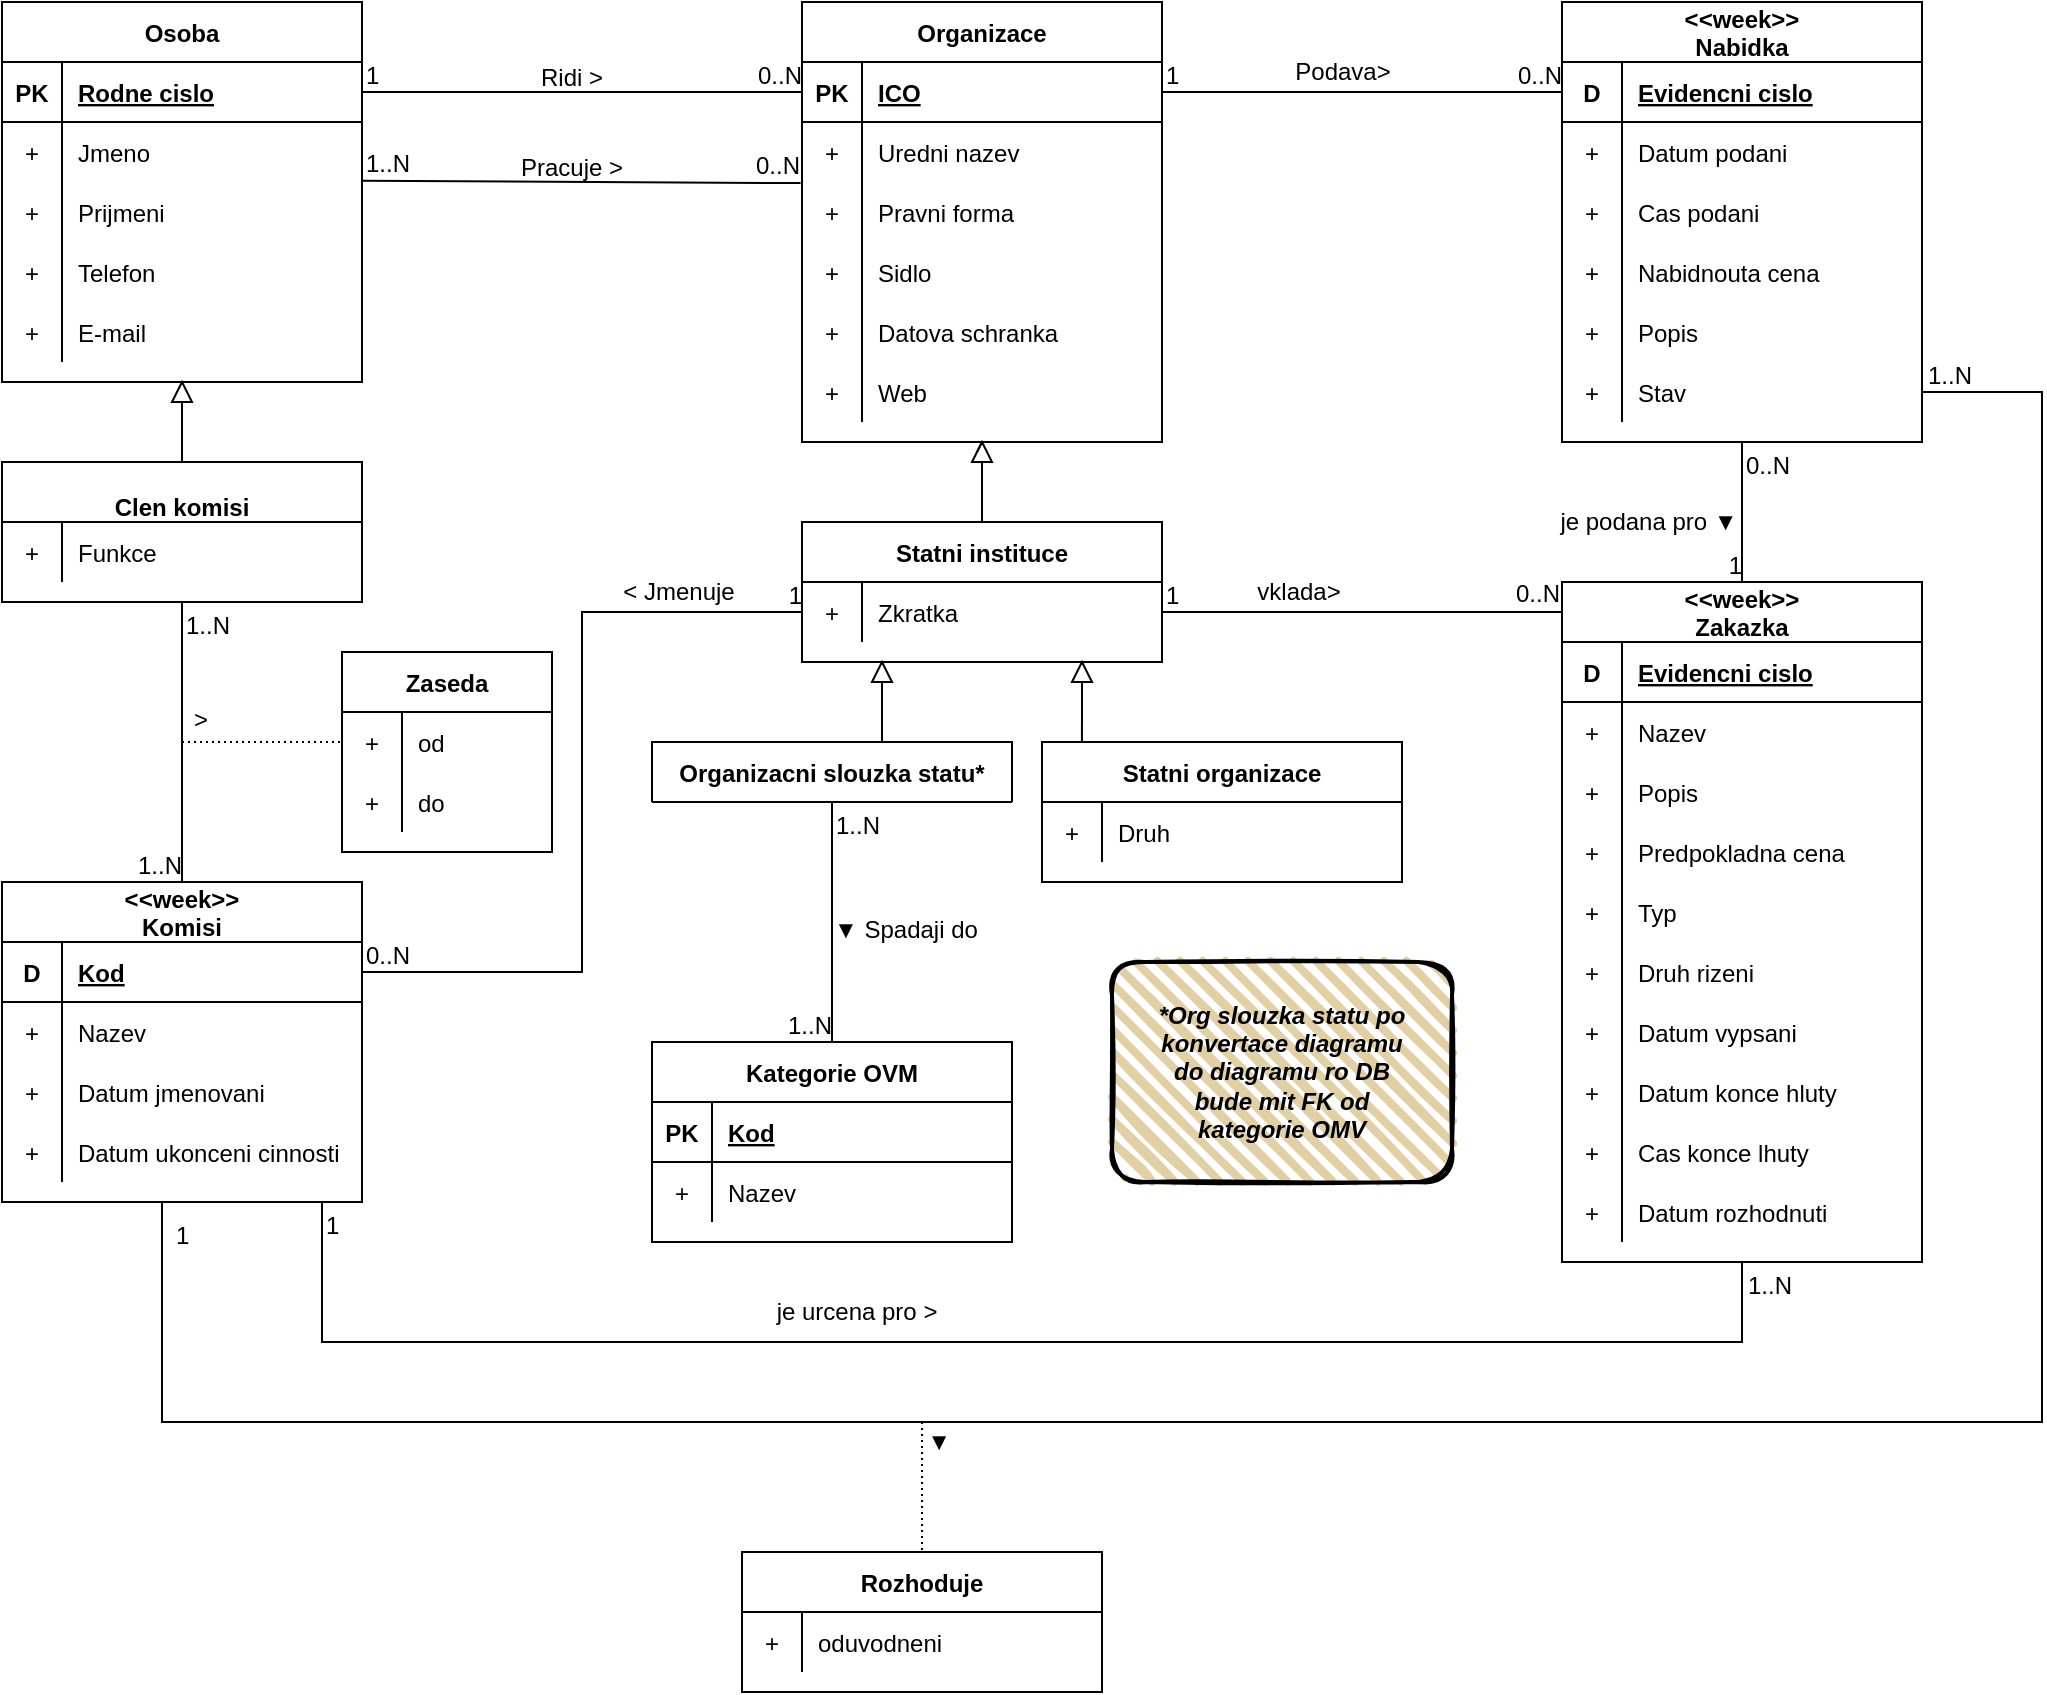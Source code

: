 <mxfile version="20.5.1" type="github">
  <diagram id="R2lEEEUBdFMjLlhIrx00" name="Page-1">
    <mxGraphModel dx="2213" dy="808" grid="1" gridSize="5" guides="1" tooltips="1" connect="1" arrows="1" fold="1" page="1" pageScale="1" pageWidth="850" pageHeight="1100" math="0" shadow="0" extFonts="Permanent Marker^https://fonts.googleapis.com/css?family=Permanent+Marker">
      <root>
        <mxCell id="0" />
        <mxCell id="1" parent="0" />
        <mxCell id="SdNBDiDPCRayU0WkWFOt-101" value="Osoba" style="shape=table;startSize=30;container=1;collapsible=1;childLayout=tableLayout;fixedRows=1;rowLines=0;fontStyle=1;align=center;resizeLast=1;" parent="1" vertex="1">
          <mxGeometry x="-785" y="55" width="180" height="190" as="geometry">
            <mxRectangle x="-840" y="10" width="75" height="30" as="alternateBounds" />
          </mxGeometry>
        </mxCell>
        <mxCell id="SdNBDiDPCRayU0WkWFOt-102" value="" style="shape=tableRow;horizontal=0;startSize=0;swimlaneHead=0;swimlaneBody=0;fillColor=none;collapsible=0;dropTarget=0;points=[[0,0.5],[1,0.5]];portConstraint=eastwest;top=0;left=0;right=0;bottom=1;" parent="SdNBDiDPCRayU0WkWFOt-101" vertex="1">
          <mxGeometry y="30" width="180" height="30" as="geometry" />
        </mxCell>
        <mxCell id="SdNBDiDPCRayU0WkWFOt-103" value="PK" style="shape=partialRectangle;connectable=0;fillColor=none;top=0;left=0;bottom=0;right=0;fontStyle=1;overflow=hidden;" parent="SdNBDiDPCRayU0WkWFOt-102" vertex="1">
          <mxGeometry width="30" height="30" as="geometry">
            <mxRectangle width="30" height="30" as="alternateBounds" />
          </mxGeometry>
        </mxCell>
        <mxCell id="SdNBDiDPCRayU0WkWFOt-104" value="Rodne cislo" style="shape=partialRectangle;connectable=0;fillColor=none;top=0;left=0;bottom=0;right=0;align=left;spacingLeft=6;fontStyle=5;overflow=hidden;" parent="SdNBDiDPCRayU0WkWFOt-102" vertex="1">
          <mxGeometry x="30" width="150" height="30" as="geometry">
            <mxRectangle width="150" height="30" as="alternateBounds" />
          </mxGeometry>
        </mxCell>
        <mxCell id="SdNBDiDPCRayU0WkWFOt-105" value="" style="shape=tableRow;horizontal=0;startSize=0;swimlaneHead=0;swimlaneBody=0;fillColor=none;collapsible=0;dropTarget=0;points=[[0,0.5],[1,0.5]];portConstraint=eastwest;top=0;left=0;right=0;bottom=0;" parent="SdNBDiDPCRayU0WkWFOt-101" vertex="1">
          <mxGeometry y="60" width="180" height="30" as="geometry" />
        </mxCell>
        <mxCell id="SdNBDiDPCRayU0WkWFOt-106" value="+" style="shape=partialRectangle;connectable=0;fillColor=none;top=0;left=0;bottom=0;right=0;editable=1;overflow=hidden;" parent="SdNBDiDPCRayU0WkWFOt-105" vertex="1">
          <mxGeometry width="30" height="30" as="geometry">
            <mxRectangle width="30" height="30" as="alternateBounds" />
          </mxGeometry>
        </mxCell>
        <mxCell id="SdNBDiDPCRayU0WkWFOt-107" value="Jmeno" style="shape=partialRectangle;connectable=0;fillColor=none;top=0;left=0;bottom=0;right=0;align=left;spacingLeft=6;overflow=hidden;" parent="SdNBDiDPCRayU0WkWFOt-105" vertex="1">
          <mxGeometry x="30" width="150" height="30" as="geometry">
            <mxRectangle width="150" height="30" as="alternateBounds" />
          </mxGeometry>
        </mxCell>
        <mxCell id="SdNBDiDPCRayU0WkWFOt-108" value="" style="shape=tableRow;horizontal=0;startSize=0;swimlaneHead=0;swimlaneBody=0;fillColor=none;collapsible=0;dropTarget=0;points=[[0,0.5],[1,0.5]];portConstraint=eastwest;top=0;left=0;right=0;bottom=0;" parent="SdNBDiDPCRayU0WkWFOt-101" vertex="1">
          <mxGeometry y="90" width="180" height="30" as="geometry" />
        </mxCell>
        <mxCell id="SdNBDiDPCRayU0WkWFOt-109" value="+" style="shape=partialRectangle;connectable=0;fillColor=none;top=0;left=0;bottom=0;right=0;editable=1;overflow=hidden;" parent="SdNBDiDPCRayU0WkWFOt-108" vertex="1">
          <mxGeometry width="30" height="30" as="geometry">
            <mxRectangle width="30" height="30" as="alternateBounds" />
          </mxGeometry>
        </mxCell>
        <mxCell id="SdNBDiDPCRayU0WkWFOt-110" value="Prijmeni" style="shape=partialRectangle;connectable=0;fillColor=none;top=0;left=0;bottom=0;right=0;align=left;spacingLeft=6;overflow=hidden;" parent="SdNBDiDPCRayU0WkWFOt-108" vertex="1">
          <mxGeometry x="30" width="150" height="30" as="geometry">
            <mxRectangle width="150" height="30" as="alternateBounds" />
          </mxGeometry>
        </mxCell>
        <mxCell id="SdNBDiDPCRayU0WkWFOt-111" value="" style="shape=tableRow;horizontal=0;startSize=0;swimlaneHead=0;swimlaneBody=0;fillColor=none;collapsible=0;dropTarget=0;points=[[0,0.5],[1,0.5]];portConstraint=eastwest;top=0;left=0;right=0;bottom=0;" parent="SdNBDiDPCRayU0WkWFOt-101" vertex="1">
          <mxGeometry y="120" width="180" height="30" as="geometry" />
        </mxCell>
        <mxCell id="SdNBDiDPCRayU0WkWFOt-112" value="+" style="shape=partialRectangle;connectable=0;fillColor=none;top=0;left=0;bottom=0;right=0;editable=1;overflow=hidden;" parent="SdNBDiDPCRayU0WkWFOt-111" vertex="1">
          <mxGeometry width="30" height="30" as="geometry">
            <mxRectangle width="30" height="30" as="alternateBounds" />
          </mxGeometry>
        </mxCell>
        <mxCell id="SdNBDiDPCRayU0WkWFOt-113" value="Telefon" style="shape=partialRectangle;connectable=0;fillColor=none;top=0;left=0;bottom=0;right=0;align=left;spacingLeft=6;overflow=hidden;" parent="SdNBDiDPCRayU0WkWFOt-111" vertex="1">
          <mxGeometry x="30" width="150" height="30" as="geometry">
            <mxRectangle width="150" height="30" as="alternateBounds" />
          </mxGeometry>
        </mxCell>
        <mxCell id="SdNBDiDPCRayU0WkWFOt-114" style="shape=tableRow;horizontal=0;startSize=0;swimlaneHead=0;swimlaneBody=0;fillColor=none;collapsible=0;dropTarget=0;points=[[0,0.5],[1,0.5]];portConstraint=eastwest;top=0;left=0;right=0;bottom=0;" parent="SdNBDiDPCRayU0WkWFOt-101" vertex="1">
          <mxGeometry y="150" width="180" height="30" as="geometry" />
        </mxCell>
        <mxCell id="SdNBDiDPCRayU0WkWFOt-115" value="+" style="shape=partialRectangle;connectable=0;fillColor=none;top=0;left=0;bottom=0;right=0;editable=1;overflow=hidden;" parent="SdNBDiDPCRayU0WkWFOt-114" vertex="1">
          <mxGeometry width="30" height="30" as="geometry">
            <mxRectangle width="30" height="30" as="alternateBounds" />
          </mxGeometry>
        </mxCell>
        <mxCell id="SdNBDiDPCRayU0WkWFOt-116" value="E-mail" style="shape=partialRectangle;connectable=0;fillColor=none;top=0;left=0;bottom=0;right=0;align=left;spacingLeft=6;overflow=hidden;" parent="SdNBDiDPCRayU0WkWFOt-114" vertex="1">
          <mxGeometry x="30" width="150" height="30" as="geometry">
            <mxRectangle width="150" height="30" as="alternateBounds" />
          </mxGeometry>
        </mxCell>
        <mxCell id="SdNBDiDPCRayU0WkWFOt-117" value="Organizace" style="shape=table;startSize=30;container=1;collapsible=1;childLayout=tableLayout;fixedRows=1;rowLines=0;fontStyle=1;align=center;resizeLast=1;" parent="1" vertex="1">
          <mxGeometry x="-385" y="55" width="180" height="220" as="geometry" />
        </mxCell>
        <mxCell id="SdNBDiDPCRayU0WkWFOt-118" value="" style="shape=tableRow;horizontal=0;startSize=0;swimlaneHead=0;swimlaneBody=0;fillColor=none;collapsible=0;dropTarget=0;points=[[0,0.5],[1,0.5]];portConstraint=eastwest;top=0;left=0;right=0;bottom=1;" parent="SdNBDiDPCRayU0WkWFOt-117" vertex="1">
          <mxGeometry y="30" width="180" height="30" as="geometry" />
        </mxCell>
        <mxCell id="SdNBDiDPCRayU0WkWFOt-119" value="PK" style="shape=partialRectangle;connectable=0;fillColor=none;top=0;left=0;bottom=0;right=0;fontStyle=1;overflow=hidden;" parent="SdNBDiDPCRayU0WkWFOt-118" vertex="1">
          <mxGeometry width="30" height="30" as="geometry">
            <mxRectangle width="30" height="30" as="alternateBounds" />
          </mxGeometry>
        </mxCell>
        <mxCell id="SdNBDiDPCRayU0WkWFOt-120" value="ICO" style="shape=partialRectangle;connectable=0;fillColor=none;top=0;left=0;bottom=0;right=0;align=left;spacingLeft=6;fontStyle=5;overflow=hidden;" parent="SdNBDiDPCRayU0WkWFOt-118" vertex="1">
          <mxGeometry x="30" width="150" height="30" as="geometry">
            <mxRectangle width="150" height="30" as="alternateBounds" />
          </mxGeometry>
        </mxCell>
        <mxCell id="SdNBDiDPCRayU0WkWFOt-121" value="" style="shape=tableRow;horizontal=0;startSize=0;swimlaneHead=0;swimlaneBody=0;fillColor=none;collapsible=0;dropTarget=0;points=[[0,0.5],[1,0.5]];portConstraint=eastwest;top=0;left=0;right=0;bottom=0;" parent="SdNBDiDPCRayU0WkWFOt-117" vertex="1">
          <mxGeometry y="60" width="180" height="30" as="geometry" />
        </mxCell>
        <mxCell id="SdNBDiDPCRayU0WkWFOt-122" value="+" style="shape=partialRectangle;connectable=0;fillColor=none;top=0;left=0;bottom=0;right=0;editable=1;overflow=hidden;" parent="SdNBDiDPCRayU0WkWFOt-121" vertex="1">
          <mxGeometry width="30" height="30" as="geometry">
            <mxRectangle width="30" height="30" as="alternateBounds" />
          </mxGeometry>
        </mxCell>
        <mxCell id="SdNBDiDPCRayU0WkWFOt-123" value="Uredni nazev" style="shape=partialRectangle;connectable=0;fillColor=none;top=0;left=0;bottom=0;right=0;align=left;spacingLeft=6;overflow=hidden;" parent="SdNBDiDPCRayU0WkWFOt-121" vertex="1">
          <mxGeometry x="30" width="150" height="30" as="geometry">
            <mxRectangle width="150" height="30" as="alternateBounds" />
          </mxGeometry>
        </mxCell>
        <mxCell id="SdNBDiDPCRayU0WkWFOt-124" value="" style="shape=tableRow;horizontal=0;startSize=0;swimlaneHead=0;swimlaneBody=0;fillColor=none;collapsible=0;dropTarget=0;points=[[0,0.5],[1,0.5]];portConstraint=eastwest;top=0;left=0;right=0;bottom=0;" parent="SdNBDiDPCRayU0WkWFOt-117" vertex="1">
          <mxGeometry y="90" width="180" height="30" as="geometry" />
        </mxCell>
        <mxCell id="SdNBDiDPCRayU0WkWFOt-125" value="+" style="shape=partialRectangle;connectable=0;fillColor=none;top=0;left=0;bottom=0;right=0;editable=1;overflow=hidden;" parent="SdNBDiDPCRayU0WkWFOt-124" vertex="1">
          <mxGeometry width="30" height="30" as="geometry">
            <mxRectangle width="30" height="30" as="alternateBounds" />
          </mxGeometry>
        </mxCell>
        <mxCell id="SdNBDiDPCRayU0WkWFOt-126" value="Pravni forma" style="shape=partialRectangle;connectable=0;fillColor=none;top=0;left=0;bottom=0;right=0;align=left;spacingLeft=6;overflow=hidden;" parent="SdNBDiDPCRayU0WkWFOt-124" vertex="1">
          <mxGeometry x="30" width="150" height="30" as="geometry">
            <mxRectangle width="150" height="30" as="alternateBounds" />
          </mxGeometry>
        </mxCell>
        <mxCell id="SdNBDiDPCRayU0WkWFOt-127" value="" style="shape=tableRow;horizontal=0;startSize=0;swimlaneHead=0;swimlaneBody=0;fillColor=none;collapsible=0;dropTarget=0;points=[[0,0.5],[1,0.5]];portConstraint=eastwest;top=0;left=0;right=0;bottom=0;" parent="SdNBDiDPCRayU0WkWFOt-117" vertex="1">
          <mxGeometry y="120" width="180" height="30" as="geometry" />
        </mxCell>
        <mxCell id="SdNBDiDPCRayU0WkWFOt-128" value="+" style="shape=partialRectangle;connectable=0;fillColor=none;top=0;left=0;bottom=0;right=0;editable=1;overflow=hidden;" parent="SdNBDiDPCRayU0WkWFOt-127" vertex="1">
          <mxGeometry width="30" height="30" as="geometry">
            <mxRectangle width="30" height="30" as="alternateBounds" />
          </mxGeometry>
        </mxCell>
        <mxCell id="SdNBDiDPCRayU0WkWFOt-129" value="Sidlo" style="shape=partialRectangle;connectable=0;fillColor=none;top=0;left=0;bottom=0;right=0;align=left;spacingLeft=6;overflow=hidden;" parent="SdNBDiDPCRayU0WkWFOt-127" vertex="1">
          <mxGeometry x="30" width="150" height="30" as="geometry">
            <mxRectangle width="150" height="30" as="alternateBounds" />
          </mxGeometry>
        </mxCell>
        <mxCell id="SdNBDiDPCRayU0WkWFOt-130" style="shape=tableRow;horizontal=0;startSize=0;swimlaneHead=0;swimlaneBody=0;fillColor=none;collapsible=0;dropTarget=0;points=[[0,0.5],[1,0.5]];portConstraint=eastwest;top=0;left=0;right=0;bottom=0;" parent="SdNBDiDPCRayU0WkWFOt-117" vertex="1">
          <mxGeometry y="150" width="180" height="30" as="geometry" />
        </mxCell>
        <mxCell id="SdNBDiDPCRayU0WkWFOt-131" value="+" style="shape=partialRectangle;connectable=0;fillColor=none;top=0;left=0;bottom=0;right=0;editable=1;overflow=hidden;" parent="SdNBDiDPCRayU0WkWFOt-130" vertex="1">
          <mxGeometry width="30" height="30" as="geometry">
            <mxRectangle width="30" height="30" as="alternateBounds" />
          </mxGeometry>
        </mxCell>
        <mxCell id="SdNBDiDPCRayU0WkWFOt-132" value="Datova schranka" style="shape=partialRectangle;connectable=0;fillColor=none;top=0;left=0;bottom=0;right=0;align=left;spacingLeft=6;overflow=hidden;" parent="SdNBDiDPCRayU0WkWFOt-130" vertex="1">
          <mxGeometry x="30" width="150" height="30" as="geometry">
            <mxRectangle width="150" height="30" as="alternateBounds" />
          </mxGeometry>
        </mxCell>
        <mxCell id="SdNBDiDPCRayU0WkWFOt-133" style="shape=tableRow;horizontal=0;startSize=0;swimlaneHead=0;swimlaneBody=0;fillColor=none;collapsible=0;dropTarget=0;points=[[0,0.5],[1,0.5]];portConstraint=eastwest;top=0;left=0;right=0;bottom=0;" parent="SdNBDiDPCRayU0WkWFOt-117" vertex="1">
          <mxGeometry y="180" width="180" height="30" as="geometry" />
        </mxCell>
        <mxCell id="SdNBDiDPCRayU0WkWFOt-134" value="+" style="shape=partialRectangle;connectable=0;fillColor=none;top=0;left=0;bottom=0;right=0;editable=1;overflow=hidden;" parent="SdNBDiDPCRayU0WkWFOt-133" vertex="1">
          <mxGeometry width="30" height="30" as="geometry">
            <mxRectangle width="30" height="30" as="alternateBounds" />
          </mxGeometry>
        </mxCell>
        <mxCell id="SdNBDiDPCRayU0WkWFOt-135" value="Web" style="shape=partialRectangle;connectable=0;fillColor=none;top=0;left=0;bottom=0;right=0;align=left;spacingLeft=6;overflow=hidden;" parent="SdNBDiDPCRayU0WkWFOt-133" vertex="1">
          <mxGeometry x="30" width="150" height="30" as="geometry">
            <mxRectangle width="150" height="30" as="alternateBounds" />
          </mxGeometry>
        </mxCell>
        <mxCell id="SdNBDiDPCRayU0WkWFOt-180" value="&lt;&lt;week&gt;&gt;&#xa;Komisi" style="shape=table;startSize=30;container=1;collapsible=1;childLayout=tableLayout;fixedRows=1;rowLines=0;fontStyle=1;align=center;resizeLast=1;" parent="1" vertex="1">
          <mxGeometry x="-785" y="495" width="180" height="160" as="geometry" />
        </mxCell>
        <mxCell id="SdNBDiDPCRayU0WkWFOt-181" value="" style="shape=tableRow;horizontal=0;startSize=0;swimlaneHead=0;swimlaneBody=0;fillColor=none;collapsible=0;dropTarget=0;points=[[0,0.5],[1,0.5]];portConstraint=eastwest;top=0;left=0;right=0;bottom=1;" parent="SdNBDiDPCRayU0WkWFOt-180" vertex="1">
          <mxGeometry y="30" width="180" height="30" as="geometry" />
        </mxCell>
        <mxCell id="SdNBDiDPCRayU0WkWFOt-182" value="D" style="shape=partialRectangle;connectable=0;fillColor=none;top=0;left=0;bottom=0;right=0;fontStyle=1;overflow=hidden;" parent="SdNBDiDPCRayU0WkWFOt-181" vertex="1">
          <mxGeometry width="30" height="30" as="geometry">
            <mxRectangle width="30" height="30" as="alternateBounds" />
          </mxGeometry>
        </mxCell>
        <mxCell id="SdNBDiDPCRayU0WkWFOt-183" value="Kod" style="shape=partialRectangle;connectable=0;fillColor=none;top=0;left=0;bottom=0;right=0;align=left;spacingLeft=6;fontStyle=5;overflow=hidden;" parent="SdNBDiDPCRayU0WkWFOt-181" vertex="1">
          <mxGeometry x="30" width="150" height="30" as="geometry">
            <mxRectangle width="150" height="30" as="alternateBounds" />
          </mxGeometry>
        </mxCell>
        <mxCell id="SdNBDiDPCRayU0WkWFOt-184" value="" style="shape=tableRow;horizontal=0;startSize=0;swimlaneHead=0;swimlaneBody=0;fillColor=none;collapsible=0;dropTarget=0;points=[[0,0.5],[1,0.5]];portConstraint=eastwest;top=0;left=0;right=0;bottom=0;" parent="SdNBDiDPCRayU0WkWFOt-180" vertex="1">
          <mxGeometry y="60" width="180" height="30" as="geometry" />
        </mxCell>
        <mxCell id="SdNBDiDPCRayU0WkWFOt-185" value="+" style="shape=partialRectangle;connectable=0;fillColor=none;top=0;left=0;bottom=0;right=0;editable=1;overflow=hidden;" parent="SdNBDiDPCRayU0WkWFOt-184" vertex="1">
          <mxGeometry width="30" height="30" as="geometry">
            <mxRectangle width="30" height="30" as="alternateBounds" />
          </mxGeometry>
        </mxCell>
        <mxCell id="SdNBDiDPCRayU0WkWFOt-186" value="Nazev" style="shape=partialRectangle;connectable=0;fillColor=none;top=0;left=0;bottom=0;right=0;align=left;spacingLeft=6;overflow=hidden;" parent="SdNBDiDPCRayU0WkWFOt-184" vertex="1">
          <mxGeometry x="30" width="150" height="30" as="geometry">
            <mxRectangle width="150" height="30" as="alternateBounds" />
          </mxGeometry>
        </mxCell>
        <mxCell id="SdNBDiDPCRayU0WkWFOt-187" value="" style="shape=tableRow;horizontal=0;startSize=0;swimlaneHead=0;swimlaneBody=0;fillColor=none;collapsible=0;dropTarget=0;points=[[0,0.5],[1,0.5]];portConstraint=eastwest;top=0;left=0;right=0;bottom=0;" parent="SdNBDiDPCRayU0WkWFOt-180" vertex="1">
          <mxGeometry y="90" width="180" height="30" as="geometry" />
        </mxCell>
        <mxCell id="SdNBDiDPCRayU0WkWFOt-188" value="+" style="shape=partialRectangle;connectable=0;fillColor=none;top=0;left=0;bottom=0;right=0;editable=1;overflow=hidden;" parent="SdNBDiDPCRayU0WkWFOt-187" vertex="1">
          <mxGeometry width="30" height="30" as="geometry">
            <mxRectangle width="30" height="30" as="alternateBounds" />
          </mxGeometry>
        </mxCell>
        <mxCell id="SdNBDiDPCRayU0WkWFOt-189" value="Datum jmenovani" style="shape=partialRectangle;connectable=0;fillColor=none;top=0;left=0;bottom=0;right=0;align=left;spacingLeft=6;overflow=hidden;" parent="SdNBDiDPCRayU0WkWFOt-187" vertex="1">
          <mxGeometry x="30" width="150" height="30" as="geometry">
            <mxRectangle width="150" height="30" as="alternateBounds" />
          </mxGeometry>
        </mxCell>
        <mxCell id="SdNBDiDPCRayU0WkWFOt-190" value="" style="shape=tableRow;horizontal=0;startSize=0;swimlaneHead=0;swimlaneBody=0;fillColor=none;collapsible=0;dropTarget=0;points=[[0,0.5],[1,0.5]];portConstraint=eastwest;top=0;left=0;right=0;bottom=0;" parent="SdNBDiDPCRayU0WkWFOt-180" vertex="1">
          <mxGeometry y="120" width="180" height="30" as="geometry" />
        </mxCell>
        <mxCell id="SdNBDiDPCRayU0WkWFOt-191" value="+" style="shape=partialRectangle;connectable=0;fillColor=none;top=0;left=0;bottom=0;right=0;editable=1;overflow=hidden;" parent="SdNBDiDPCRayU0WkWFOt-190" vertex="1">
          <mxGeometry width="30" height="30" as="geometry">
            <mxRectangle width="30" height="30" as="alternateBounds" />
          </mxGeometry>
        </mxCell>
        <mxCell id="SdNBDiDPCRayU0WkWFOt-192" value="Datum ukonceni cinnosti" style="shape=partialRectangle;connectable=0;fillColor=none;top=0;left=0;bottom=0;right=0;align=left;spacingLeft=6;overflow=hidden;" parent="SdNBDiDPCRayU0WkWFOt-190" vertex="1">
          <mxGeometry x="30" width="150" height="30" as="geometry">
            <mxRectangle width="150" height="30" as="alternateBounds" />
          </mxGeometry>
        </mxCell>
        <mxCell id="SdNBDiDPCRayU0WkWFOt-214" value="&#xa;Clen komisi" style="shape=table;startSize=30;container=1;collapsible=1;childLayout=tableLayout;fixedRows=1;rowLines=0;fontStyle=1;align=center;resizeLast=1;" parent="1" vertex="1">
          <mxGeometry x="-785" y="285" width="180" height="70" as="geometry" />
        </mxCell>
        <mxCell id="SdNBDiDPCRayU0WkWFOt-224" value="" style="shape=tableRow;horizontal=0;startSize=0;swimlaneHead=0;swimlaneBody=0;fillColor=none;collapsible=0;dropTarget=0;points=[[0,0.5],[1,0.5]];portConstraint=eastwest;top=0;left=0;right=0;bottom=0;" parent="SdNBDiDPCRayU0WkWFOt-214" vertex="1">
          <mxGeometry y="30" width="180" height="30" as="geometry" />
        </mxCell>
        <mxCell id="SdNBDiDPCRayU0WkWFOt-225" value="+" style="shape=partialRectangle;connectable=0;fillColor=none;top=0;left=0;bottom=0;right=0;editable=1;overflow=hidden;" parent="SdNBDiDPCRayU0WkWFOt-224" vertex="1">
          <mxGeometry width="30" height="30" as="geometry">
            <mxRectangle width="30" height="30" as="alternateBounds" />
          </mxGeometry>
        </mxCell>
        <mxCell id="SdNBDiDPCRayU0WkWFOt-226" value="Funkce" style="shape=partialRectangle;connectable=0;fillColor=none;top=0;left=0;bottom=0;right=0;align=left;spacingLeft=6;overflow=hidden;" parent="SdNBDiDPCRayU0WkWFOt-224" vertex="1">
          <mxGeometry x="30" width="150" height="30" as="geometry">
            <mxRectangle width="150" height="30" as="alternateBounds" />
          </mxGeometry>
        </mxCell>
        <mxCell id="SdNBDiDPCRayU0WkWFOt-237" value="" style="group" parent="1" vertex="1" connectable="0">
          <mxGeometry x="-530" y="85" width="60" height="15" as="geometry" />
        </mxCell>
        <mxCell id="SdNBDiDPCRayU0WkWFOt-227" value="" style="endArrow=none;html=1;rounded=0;exitX=1;exitY=0.5;exitDx=0;exitDy=0;entryX=0;entryY=0.5;entryDx=0;entryDy=0;" parent="SdNBDiDPCRayU0WkWFOt-237" source="SdNBDiDPCRayU0WkWFOt-102" target="SdNBDiDPCRayU0WkWFOt-118" edge="1">
          <mxGeometry relative="1" as="geometry">
            <mxPoint x="-35" y="55" as="sourcePoint" />
            <mxPoint x="125" y="55" as="targetPoint" />
          </mxGeometry>
        </mxCell>
        <mxCell id="SdNBDiDPCRayU0WkWFOt-228" value="1" style="resizable=0;html=1;align=left;verticalAlign=bottom;" parent="SdNBDiDPCRayU0WkWFOt-227" connectable="0" vertex="1">
          <mxGeometry x="-1" relative="1" as="geometry" />
        </mxCell>
        <mxCell id="SdNBDiDPCRayU0WkWFOt-229" value="0..N" style="resizable=0;html=1;align=right;verticalAlign=bottom;" parent="SdNBDiDPCRayU0WkWFOt-227" connectable="0" vertex="1">
          <mxGeometry x="1" relative="1" as="geometry" />
        </mxCell>
        <mxCell id="SdNBDiDPCRayU0WkWFOt-230" value="Ridi &amp;gt;" style="text;html=1;strokeColor=none;fillColor=none;align=center;verticalAlign=middle;whiteSpace=wrap;rounded=0;" parent="SdNBDiDPCRayU0WkWFOt-237" vertex="1">
          <mxGeometry width="60" height="15" as="geometry" />
        </mxCell>
        <mxCell id="SdNBDiDPCRayU0WkWFOt-242" value="" style="group" parent="1" vertex="1" connectable="0">
          <mxGeometry x="-530" y="115" width="60" height="15" as="geometry" />
        </mxCell>
        <mxCell id="SdNBDiDPCRayU0WkWFOt-243" value="" style="group" parent="SdNBDiDPCRayU0WkWFOt-242" vertex="1" connectable="0">
          <mxGeometry x="-40" width="100" height="15" as="geometry" />
        </mxCell>
        <mxCell id="SdNBDiDPCRayU0WkWFOt-238" value="" style="endArrow=none;html=1;rounded=0;exitX=1.002;exitY=0.981;exitDx=0;exitDy=0;entryX=-0.004;entryY=1.018;entryDx=0;entryDy=0;exitPerimeter=0;entryPerimeter=0;" parent="SdNBDiDPCRayU0WkWFOt-243" source="SdNBDiDPCRayU0WkWFOt-105" target="SdNBDiDPCRayU0WkWFOt-121" edge="1">
          <mxGeometry relative="1" as="geometry">
            <mxPoint x="15" y="15" as="sourcePoint" />
            <mxPoint x="175" y="15" as="targetPoint" />
            <Array as="points" />
          </mxGeometry>
        </mxCell>
        <mxCell id="SdNBDiDPCRayU0WkWFOt-239" value="1..N" style="resizable=0;html=1;align=left;verticalAlign=bottom;" parent="SdNBDiDPCRayU0WkWFOt-238" connectable="0" vertex="1">
          <mxGeometry x="-1" relative="1" as="geometry" />
        </mxCell>
        <mxCell id="SdNBDiDPCRayU0WkWFOt-240" value="0..N" style="resizable=0;html=1;align=right;verticalAlign=bottom;" parent="SdNBDiDPCRayU0WkWFOt-238" connectable="0" vertex="1">
          <mxGeometry x="1" relative="1" as="geometry" />
        </mxCell>
        <mxCell id="SdNBDiDPCRayU0WkWFOt-241" value="Pracuje &amp;gt;" style="text;html=1;strokeColor=none;fillColor=none;align=center;verticalAlign=middle;whiteSpace=wrap;rounded=0;" parent="1" vertex="1">
          <mxGeometry x="-530" y="130" width="60" height="15" as="geometry" />
        </mxCell>
        <mxCell id="SdNBDiDPCRayU0WkWFOt-244" value="" style="endArrow=none;html=1;rounded=0;entryX=0.5;entryY=1;entryDx=0;entryDy=0;exitX=0.5;exitY=0;exitDx=0;exitDy=0;" parent="1" source="SdNBDiDPCRayU0WkWFOt-214" target="SdNBDiDPCRayU0WkWFOt-101" edge="1">
          <mxGeometry width="50" height="50" relative="1" as="geometry">
            <mxPoint x="-655" y="230" as="sourcePoint" />
            <mxPoint x="-605" y="180" as="targetPoint" />
          </mxGeometry>
        </mxCell>
        <mxCell id="SdNBDiDPCRayU0WkWFOt-245" value="" style="triangle;whiteSpace=wrap;html=1;direction=north;" parent="1" vertex="1">
          <mxGeometry x="-700" y="245" width="10" height="10" as="geometry" />
        </mxCell>
        <mxCell id="SdNBDiDPCRayU0WkWFOt-246" value="" style="endArrow=none;html=1;rounded=0;exitX=0.5;exitY=1;exitDx=0;exitDy=0;entryX=0.5;entryY=0;entryDx=0;entryDy=0;" parent="1" source="SdNBDiDPCRayU0WkWFOt-214" target="SdNBDiDPCRayU0WkWFOt-180" edge="1">
          <mxGeometry relative="1" as="geometry">
            <mxPoint x="-710" y="370" as="sourcePoint" />
            <mxPoint x="-550" y="370" as="targetPoint" />
          </mxGeometry>
        </mxCell>
        <mxCell id="SdNBDiDPCRayU0WkWFOt-247" value="1..N" style="resizable=0;html=1;align=left;verticalAlign=bottom;" parent="SdNBDiDPCRayU0WkWFOt-246" connectable="0" vertex="1">
          <mxGeometry x="-1" relative="1" as="geometry">
            <mxPoint y="20" as="offset" />
          </mxGeometry>
        </mxCell>
        <mxCell id="SdNBDiDPCRayU0WkWFOt-248" value="1..N" style="resizable=0;html=1;align=right;verticalAlign=bottom;" parent="SdNBDiDPCRayU0WkWFOt-246" connectable="0" vertex="1">
          <mxGeometry x="1" relative="1" as="geometry" />
        </mxCell>
        <mxCell id="SdNBDiDPCRayU0WkWFOt-250" value="" style="endArrow=none;html=1;rounded=0;dashed=1;dashPattern=1 2;entryX=0;entryY=0.5;entryDx=0;entryDy=0;" parent="1" target="SdNBDiDPCRayU0WkWFOt-256" edge="1">
          <mxGeometry relative="1" as="geometry">
            <mxPoint x="-695" y="425" as="sourcePoint" />
            <mxPoint x="-625" y="435" as="targetPoint" />
          </mxGeometry>
        </mxCell>
        <mxCell id="SdNBDiDPCRayU0WkWFOt-251" value="" style="resizable=0;html=1;align=right;verticalAlign=bottom;" parent="SdNBDiDPCRayU0WkWFOt-250" connectable="0" vertex="1">
          <mxGeometry x="1" relative="1" as="geometry" />
        </mxCell>
        <mxCell id="SdNBDiDPCRayU0WkWFOt-252" value="Zaseda" style="shape=table;startSize=30;container=1;collapsible=1;childLayout=tableLayout;fixedRows=1;rowLines=0;fontStyle=1;align=center;resizeLast=1;" parent="1" vertex="1">
          <mxGeometry x="-615" y="380" width="105" height="100" as="geometry" />
        </mxCell>
        <mxCell id="SdNBDiDPCRayU0WkWFOt-256" value="" style="shape=tableRow;horizontal=0;startSize=0;swimlaneHead=0;swimlaneBody=0;fillColor=none;collapsible=0;dropTarget=0;points=[[0,0.5],[1,0.5]];portConstraint=eastwest;top=0;left=0;right=0;bottom=0;" parent="SdNBDiDPCRayU0WkWFOt-252" vertex="1">
          <mxGeometry y="30" width="105" height="30" as="geometry" />
        </mxCell>
        <mxCell id="SdNBDiDPCRayU0WkWFOt-257" value="+" style="shape=partialRectangle;connectable=0;fillColor=none;top=0;left=0;bottom=0;right=0;editable=1;overflow=hidden;" parent="SdNBDiDPCRayU0WkWFOt-256" vertex="1">
          <mxGeometry width="30" height="30" as="geometry">
            <mxRectangle width="30" height="30" as="alternateBounds" />
          </mxGeometry>
        </mxCell>
        <mxCell id="SdNBDiDPCRayU0WkWFOt-258" value="od" style="shape=partialRectangle;connectable=0;fillColor=none;top=0;left=0;bottom=0;right=0;align=left;spacingLeft=6;overflow=hidden;" parent="SdNBDiDPCRayU0WkWFOt-256" vertex="1">
          <mxGeometry x="30" width="75" height="30" as="geometry">
            <mxRectangle width="75" height="30" as="alternateBounds" />
          </mxGeometry>
        </mxCell>
        <mxCell id="SdNBDiDPCRayU0WkWFOt-259" value="" style="shape=tableRow;horizontal=0;startSize=0;swimlaneHead=0;swimlaneBody=0;fillColor=none;collapsible=0;dropTarget=0;points=[[0,0.5],[1,0.5]];portConstraint=eastwest;top=0;left=0;right=0;bottom=0;" parent="SdNBDiDPCRayU0WkWFOt-252" vertex="1">
          <mxGeometry y="60" width="105" height="30" as="geometry" />
        </mxCell>
        <mxCell id="SdNBDiDPCRayU0WkWFOt-260" value="+" style="shape=partialRectangle;connectable=0;fillColor=none;top=0;left=0;bottom=0;right=0;editable=1;overflow=hidden;" parent="SdNBDiDPCRayU0WkWFOt-259" vertex="1">
          <mxGeometry width="30" height="30" as="geometry">
            <mxRectangle width="30" height="30" as="alternateBounds" />
          </mxGeometry>
        </mxCell>
        <mxCell id="SdNBDiDPCRayU0WkWFOt-261" value="do" style="shape=partialRectangle;connectable=0;fillColor=none;top=0;left=0;bottom=0;right=0;align=left;spacingLeft=6;overflow=hidden;" parent="SdNBDiDPCRayU0WkWFOt-259" vertex="1">
          <mxGeometry x="30" width="75" height="30" as="geometry">
            <mxRectangle width="75" height="30" as="alternateBounds" />
          </mxGeometry>
        </mxCell>
        <mxCell id="SdNBDiDPCRayU0WkWFOt-265" value="&gt;" style="text;strokeColor=none;fillColor=none;spacingLeft=4;spacingRight=4;overflow=hidden;rotatable=0;points=[[0,0.5],[1,0.5]];portConstraint=eastwest;fontSize=12;" parent="1" vertex="1">
          <mxGeometry x="-695" y="400" width="20" height="20" as="geometry" />
        </mxCell>
        <mxCell id="SdNBDiDPCRayU0WkWFOt-266" value="Statni instituce" style="shape=table;startSize=30;container=1;collapsible=1;childLayout=tableLayout;fixedRows=1;rowLines=0;fontStyle=1;align=center;resizeLast=1;" parent="1" vertex="1">
          <mxGeometry x="-385" y="315" width="180" height="70" as="geometry" />
        </mxCell>
        <mxCell id="SdNBDiDPCRayU0WkWFOt-270" value="" style="shape=tableRow;horizontal=0;startSize=0;swimlaneHead=0;swimlaneBody=0;fillColor=none;collapsible=0;dropTarget=0;points=[[0,0.5],[1,0.5]];portConstraint=eastwest;top=0;left=0;right=0;bottom=0;" parent="SdNBDiDPCRayU0WkWFOt-266" vertex="1">
          <mxGeometry y="30" width="180" height="30" as="geometry" />
        </mxCell>
        <mxCell id="SdNBDiDPCRayU0WkWFOt-271" value="+" style="shape=partialRectangle;connectable=0;fillColor=none;top=0;left=0;bottom=0;right=0;editable=1;overflow=hidden;" parent="SdNBDiDPCRayU0WkWFOt-270" vertex="1">
          <mxGeometry width="30" height="30" as="geometry">
            <mxRectangle width="30" height="30" as="alternateBounds" />
          </mxGeometry>
        </mxCell>
        <mxCell id="SdNBDiDPCRayU0WkWFOt-272" value="Zkratka" style="shape=partialRectangle;connectable=0;fillColor=none;top=0;left=0;bottom=0;right=0;align=left;spacingLeft=6;overflow=hidden;" parent="SdNBDiDPCRayU0WkWFOt-270" vertex="1">
          <mxGeometry x="30" width="150" height="30" as="geometry">
            <mxRectangle width="150" height="30" as="alternateBounds" />
          </mxGeometry>
        </mxCell>
        <mxCell id="SdNBDiDPCRayU0WkWFOt-287" value="" style="endArrow=none;html=1;rounded=0;exitX=0;exitY=0.5;exitDx=0;exitDy=0;entryX=0.5;entryY=0;entryDx=0;entryDy=0;startArrow=none;" parent="1" source="SdNBDiDPCRayU0WkWFOt-314" target="SdNBDiDPCRayU0WkWFOt-266" edge="1">
          <mxGeometry relative="1" as="geometry">
            <mxPoint x="-295" y="275" as="sourcePoint" />
            <mxPoint x="-295" y="305" as="targetPoint" />
          </mxGeometry>
        </mxCell>
        <mxCell id="SdNBDiDPCRayU0WkWFOt-301" value="Statni organizace" style="shape=table;startSize=30;container=1;collapsible=1;childLayout=tableLayout;fixedRows=1;rowLines=0;fontStyle=1;align=center;resizeLast=1;" parent="1" vertex="1">
          <mxGeometry x="-265" y="425" width="180" height="70" as="geometry" />
        </mxCell>
        <mxCell id="SdNBDiDPCRayU0WkWFOt-311" value="" style="shape=tableRow;horizontal=0;startSize=0;swimlaneHead=0;swimlaneBody=0;fillColor=none;collapsible=0;dropTarget=0;points=[[0,0.5],[1,0.5]];portConstraint=eastwest;top=0;left=0;right=0;bottom=0;" parent="SdNBDiDPCRayU0WkWFOt-301" vertex="1">
          <mxGeometry y="30" width="180" height="30" as="geometry" />
        </mxCell>
        <mxCell id="SdNBDiDPCRayU0WkWFOt-312" value="+" style="shape=partialRectangle;connectable=0;fillColor=none;top=0;left=0;bottom=0;right=0;editable=1;overflow=hidden;" parent="SdNBDiDPCRayU0WkWFOt-311" vertex="1">
          <mxGeometry width="30" height="30" as="geometry">
            <mxRectangle width="30" height="30" as="alternateBounds" />
          </mxGeometry>
        </mxCell>
        <mxCell id="SdNBDiDPCRayU0WkWFOt-313" value="Druh" style="shape=partialRectangle;connectable=0;fillColor=none;top=0;left=0;bottom=0;right=0;align=left;spacingLeft=6;overflow=hidden;" parent="SdNBDiDPCRayU0WkWFOt-311" vertex="1">
          <mxGeometry x="30" width="150" height="30" as="geometry">
            <mxRectangle width="150" height="30" as="alternateBounds" />
          </mxGeometry>
        </mxCell>
        <mxCell id="SdNBDiDPCRayU0WkWFOt-314" value="" style="triangle;whiteSpace=wrap;html=1;direction=north;" parent="1" vertex="1">
          <mxGeometry x="-300" y="275" width="10" height="10" as="geometry" />
        </mxCell>
        <mxCell id="SdNBDiDPCRayU0WkWFOt-318" value="" style="endArrow=none;html=1;rounded=0;exitX=0.5;exitY=1;exitDx=0;exitDy=0;entryX=0.5;entryY=0;entryDx=0;entryDy=0;" parent="1" source="SdNBDiDPCRayU0WkWFOt-117" target="SdNBDiDPCRayU0WkWFOt-314" edge="1">
          <mxGeometry relative="1" as="geometry">
            <mxPoint x="-295" y="275" as="sourcePoint" />
            <mxPoint x="-295" y="315" as="targetPoint" />
          </mxGeometry>
        </mxCell>
        <mxCell id="SdNBDiDPCRayU0WkWFOt-323" value="Organizacni slouzka statu*" style="swimlane;fontStyle=1;childLayout=stackLayout;horizontal=1;startSize=30;horizontalStack=0;resizeParent=1;resizeParentMax=0;resizeLast=0;collapsible=1;marginBottom=0;" parent="1" vertex="1">
          <mxGeometry x="-460" y="425" width="180" height="30" as="geometry">
            <mxRectangle x="-540" y="365" width="55" height="30" as="alternateBounds" />
          </mxGeometry>
        </mxCell>
        <mxCell id="SdNBDiDPCRayU0WkWFOt-335" value="" style="triangle;whiteSpace=wrap;html=1;direction=north;" parent="1" vertex="1">
          <mxGeometry x="-350" y="385" width="10" height="10" as="geometry" />
        </mxCell>
        <mxCell id="SdNBDiDPCRayU0WkWFOt-336" value="" style="triangle;whiteSpace=wrap;html=1;direction=north;" parent="1" vertex="1">
          <mxGeometry x="-250" y="385" width="10" height="10" as="geometry" />
        </mxCell>
        <mxCell id="SdNBDiDPCRayU0WkWFOt-337" value="" style="endArrow=none;html=1;rounded=0;entryX=0;entryY=0.5;entryDx=0;entryDy=0;" parent="1" target="SdNBDiDPCRayU0WkWFOt-335" edge="1">
          <mxGeometry width="50" height="50" relative="1" as="geometry">
            <mxPoint x="-345" y="425" as="sourcePoint" />
            <mxPoint x="-425" y="480" as="targetPoint" />
          </mxGeometry>
        </mxCell>
        <mxCell id="SdNBDiDPCRayU0WkWFOt-338" value="" style="endArrow=none;html=1;rounded=0;entryX=0;entryY=0.5;entryDx=0;entryDy=0;exitX=0.111;exitY=-0.007;exitDx=0;exitDy=0;exitPerimeter=0;" parent="1" source="SdNBDiDPCRayU0WkWFOt-301" target="SdNBDiDPCRayU0WkWFOt-336" edge="1">
          <mxGeometry width="50" height="50" relative="1" as="geometry">
            <mxPoint x="-420" y="485" as="sourcePoint" />
            <mxPoint x="-370" y="435" as="targetPoint" />
          </mxGeometry>
        </mxCell>
        <mxCell id="SdNBDiDPCRayU0WkWFOt-339" value="Kategorie OVM" style="shape=table;startSize=30;container=1;collapsible=1;childLayout=tableLayout;fixedRows=1;rowLines=0;fontStyle=1;align=center;resizeLast=1;" parent="1" vertex="1">
          <mxGeometry x="-460" y="575" width="180" height="100" as="geometry" />
        </mxCell>
        <mxCell id="SdNBDiDPCRayU0WkWFOt-340" value="" style="shape=tableRow;horizontal=0;startSize=0;swimlaneHead=0;swimlaneBody=0;fillColor=none;collapsible=0;dropTarget=0;points=[[0,0.5],[1,0.5]];portConstraint=eastwest;top=0;left=0;right=0;bottom=1;" parent="SdNBDiDPCRayU0WkWFOt-339" vertex="1">
          <mxGeometry y="30" width="180" height="30" as="geometry" />
        </mxCell>
        <mxCell id="SdNBDiDPCRayU0WkWFOt-341" value="PK" style="shape=partialRectangle;connectable=0;fillColor=none;top=0;left=0;bottom=0;right=0;fontStyle=1;overflow=hidden;" parent="SdNBDiDPCRayU0WkWFOt-340" vertex="1">
          <mxGeometry width="30" height="30" as="geometry">
            <mxRectangle width="30" height="30" as="alternateBounds" />
          </mxGeometry>
        </mxCell>
        <mxCell id="SdNBDiDPCRayU0WkWFOt-342" value="Kod" style="shape=partialRectangle;connectable=0;fillColor=none;top=0;left=0;bottom=0;right=0;align=left;spacingLeft=6;fontStyle=5;overflow=hidden;" parent="SdNBDiDPCRayU0WkWFOt-340" vertex="1">
          <mxGeometry x="30" width="150" height="30" as="geometry">
            <mxRectangle width="150" height="30" as="alternateBounds" />
          </mxGeometry>
        </mxCell>
        <mxCell id="SdNBDiDPCRayU0WkWFOt-343" value="" style="shape=tableRow;horizontal=0;startSize=0;swimlaneHead=0;swimlaneBody=0;fillColor=none;collapsible=0;dropTarget=0;points=[[0,0.5],[1,0.5]];portConstraint=eastwest;top=0;left=0;right=0;bottom=0;" parent="SdNBDiDPCRayU0WkWFOt-339" vertex="1">
          <mxGeometry y="60" width="180" height="30" as="geometry" />
        </mxCell>
        <mxCell id="SdNBDiDPCRayU0WkWFOt-344" value="+" style="shape=partialRectangle;connectable=0;fillColor=none;top=0;left=0;bottom=0;right=0;editable=1;overflow=hidden;" parent="SdNBDiDPCRayU0WkWFOt-343" vertex="1">
          <mxGeometry width="30" height="30" as="geometry">
            <mxRectangle width="30" height="30" as="alternateBounds" />
          </mxGeometry>
        </mxCell>
        <mxCell id="SdNBDiDPCRayU0WkWFOt-345" value="Nazev" style="shape=partialRectangle;connectable=0;fillColor=none;top=0;left=0;bottom=0;right=0;align=left;spacingLeft=6;overflow=hidden;" parent="SdNBDiDPCRayU0WkWFOt-343" vertex="1">
          <mxGeometry x="30" width="150" height="30" as="geometry">
            <mxRectangle width="150" height="30" as="alternateBounds" />
          </mxGeometry>
        </mxCell>
        <mxCell id="SdNBDiDPCRayU0WkWFOt-355" value="" style="endArrow=none;html=1;rounded=0;exitX=0.5;exitY=1;exitDx=0;exitDy=0;entryX=0.5;entryY=0;entryDx=0;entryDy=0;" parent="1" source="SdNBDiDPCRayU0WkWFOt-323" target="SdNBDiDPCRayU0WkWFOt-339" edge="1">
          <mxGeometry relative="1" as="geometry">
            <mxPoint x="-460" y="450" as="sourcePoint" />
            <mxPoint x="-300" y="450" as="targetPoint" />
          </mxGeometry>
        </mxCell>
        <mxCell id="SdNBDiDPCRayU0WkWFOt-356" value="1..N" style="resizable=0;html=1;align=left;verticalAlign=bottom;" parent="SdNBDiDPCRayU0WkWFOt-355" connectable="0" vertex="1">
          <mxGeometry x="-1" relative="1" as="geometry">
            <mxPoint y="20" as="offset" />
          </mxGeometry>
        </mxCell>
        <mxCell id="SdNBDiDPCRayU0WkWFOt-357" value="1..N" style="resizable=0;html=1;align=right;verticalAlign=bottom;" parent="SdNBDiDPCRayU0WkWFOt-355" connectable="0" vertex="1">
          <mxGeometry x="1" relative="1" as="geometry" />
        </mxCell>
        <mxCell id="SdNBDiDPCRayU0WkWFOt-358" value="▼ Spadaji do " style="text;strokeColor=none;fillColor=none;spacingLeft=4;spacingRight=4;overflow=hidden;rotatable=0;points=[[0,0.5],[1,0.5]];portConstraint=eastwest;fontSize=12;" parent="1" vertex="1">
          <mxGeometry x="-375" y="505" width="85" height="30" as="geometry" />
        </mxCell>
        <mxCell id="SdNBDiDPCRayU0WkWFOt-359" value="&lt;&lt;week&gt;&gt;&#xa;Zakazka" style="shape=table;startSize=30;container=1;collapsible=1;childLayout=tableLayout;fixedRows=1;rowLines=0;fontStyle=1;align=center;resizeLast=1;" parent="1" vertex="1">
          <mxGeometry x="-5" y="345" width="180" height="340" as="geometry" />
        </mxCell>
        <mxCell id="SdNBDiDPCRayU0WkWFOt-360" value="" style="shape=tableRow;horizontal=0;startSize=0;swimlaneHead=0;swimlaneBody=0;fillColor=none;collapsible=0;dropTarget=0;points=[[0,0.5],[1,0.5]];portConstraint=eastwest;top=0;left=0;right=0;bottom=1;" parent="SdNBDiDPCRayU0WkWFOt-359" vertex="1">
          <mxGeometry y="30" width="180" height="30" as="geometry" />
        </mxCell>
        <mxCell id="SdNBDiDPCRayU0WkWFOt-361" value="D" style="shape=partialRectangle;connectable=0;fillColor=none;top=0;left=0;bottom=0;right=0;fontStyle=1;overflow=hidden;" parent="SdNBDiDPCRayU0WkWFOt-360" vertex="1">
          <mxGeometry width="30" height="30" as="geometry">
            <mxRectangle width="30" height="30" as="alternateBounds" />
          </mxGeometry>
        </mxCell>
        <mxCell id="SdNBDiDPCRayU0WkWFOt-362" value="Evidencni cislo" style="shape=partialRectangle;connectable=0;fillColor=none;top=0;left=0;bottom=0;right=0;align=left;spacingLeft=6;fontStyle=5;overflow=hidden;" parent="SdNBDiDPCRayU0WkWFOt-360" vertex="1">
          <mxGeometry x="30" width="150" height="30" as="geometry">
            <mxRectangle width="150" height="30" as="alternateBounds" />
          </mxGeometry>
        </mxCell>
        <mxCell id="SdNBDiDPCRayU0WkWFOt-363" value="" style="shape=tableRow;horizontal=0;startSize=0;swimlaneHead=0;swimlaneBody=0;fillColor=none;collapsible=0;dropTarget=0;points=[[0,0.5],[1,0.5]];portConstraint=eastwest;top=0;left=0;right=0;bottom=0;" parent="SdNBDiDPCRayU0WkWFOt-359" vertex="1">
          <mxGeometry y="60" width="180" height="30" as="geometry" />
        </mxCell>
        <mxCell id="SdNBDiDPCRayU0WkWFOt-364" value="+" style="shape=partialRectangle;connectable=0;fillColor=none;top=0;left=0;bottom=0;right=0;editable=1;overflow=hidden;" parent="SdNBDiDPCRayU0WkWFOt-363" vertex="1">
          <mxGeometry width="30" height="30" as="geometry">
            <mxRectangle width="30" height="30" as="alternateBounds" />
          </mxGeometry>
        </mxCell>
        <mxCell id="SdNBDiDPCRayU0WkWFOt-365" value="Nazev" style="shape=partialRectangle;connectable=0;fillColor=none;top=0;left=0;bottom=0;right=0;align=left;spacingLeft=6;overflow=hidden;" parent="SdNBDiDPCRayU0WkWFOt-363" vertex="1">
          <mxGeometry x="30" width="150" height="30" as="geometry">
            <mxRectangle width="150" height="30" as="alternateBounds" />
          </mxGeometry>
        </mxCell>
        <mxCell id="SdNBDiDPCRayU0WkWFOt-366" value="" style="shape=tableRow;horizontal=0;startSize=0;swimlaneHead=0;swimlaneBody=0;fillColor=none;collapsible=0;dropTarget=0;points=[[0,0.5],[1,0.5]];portConstraint=eastwest;top=0;left=0;right=0;bottom=0;" parent="SdNBDiDPCRayU0WkWFOt-359" vertex="1">
          <mxGeometry y="90" width="180" height="30" as="geometry" />
        </mxCell>
        <mxCell id="SdNBDiDPCRayU0WkWFOt-367" value="+" style="shape=partialRectangle;connectable=0;fillColor=none;top=0;left=0;bottom=0;right=0;editable=1;overflow=hidden;" parent="SdNBDiDPCRayU0WkWFOt-366" vertex="1">
          <mxGeometry width="30" height="30" as="geometry">
            <mxRectangle width="30" height="30" as="alternateBounds" />
          </mxGeometry>
        </mxCell>
        <mxCell id="SdNBDiDPCRayU0WkWFOt-368" value="Popis" style="shape=partialRectangle;connectable=0;fillColor=none;top=0;left=0;bottom=0;right=0;align=left;spacingLeft=6;overflow=hidden;" parent="SdNBDiDPCRayU0WkWFOt-366" vertex="1">
          <mxGeometry x="30" width="150" height="30" as="geometry">
            <mxRectangle width="150" height="30" as="alternateBounds" />
          </mxGeometry>
        </mxCell>
        <mxCell id="SdNBDiDPCRayU0WkWFOt-369" value="" style="shape=tableRow;horizontal=0;startSize=0;swimlaneHead=0;swimlaneBody=0;fillColor=none;collapsible=0;dropTarget=0;points=[[0,0.5],[1,0.5]];portConstraint=eastwest;top=0;left=0;right=0;bottom=0;" parent="SdNBDiDPCRayU0WkWFOt-359" vertex="1">
          <mxGeometry y="120" width="180" height="30" as="geometry" />
        </mxCell>
        <mxCell id="SdNBDiDPCRayU0WkWFOt-370" value="+" style="shape=partialRectangle;connectable=0;fillColor=none;top=0;left=0;bottom=0;right=0;editable=1;overflow=hidden;" parent="SdNBDiDPCRayU0WkWFOt-369" vertex="1">
          <mxGeometry width="30" height="30" as="geometry">
            <mxRectangle width="30" height="30" as="alternateBounds" />
          </mxGeometry>
        </mxCell>
        <mxCell id="SdNBDiDPCRayU0WkWFOt-371" value="Predpokladna cena" style="shape=partialRectangle;connectable=0;fillColor=none;top=0;left=0;bottom=0;right=0;align=left;spacingLeft=6;overflow=hidden;" parent="SdNBDiDPCRayU0WkWFOt-369" vertex="1">
          <mxGeometry x="30" width="150" height="30" as="geometry">
            <mxRectangle width="150" height="30" as="alternateBounds" />
          </mxGeometry>
        </mxCell>
        <mxCell id="SdNBDiDPCRayU0WkWFOt-372" style="shape=tableRow;horizontal=0;startSize=0;swimlaneHead=0;swimlaneBody=0;fillColor=none;collapsible=0;dropTarget=0;points=[[0,0.5],[1,0.5]];portConstraint=eastwest;top=0;left=0;right=0;bottom=0;" parent="SdNBDiDPCRayU0WkWFOt-359" vertex="1">
          <mxGeometry y="150" width="180" height="30" as="geometry" />
        </mxCell>
        <mxCell id="SdNBDiDPCRayU0WkWFOt-373" value="+" style="shape=partialRectangle;connectable=0;fillColor=none;top=0;left=0;bottom=0;right=0;editable=1;overflow=hidden;" parent="SdNBDiDPCRayU0WkWFOt-372" vertex="1">
          <mxGeometry width="30" height="30" as="geometry">
            <mxRectangle width="30" height="30" as="alternateBounds" />
          </mxGeometry>
        </mxCell>
        <mxCell id="SdNBDiDPCRayU0WkWFOt-374" value="Typ" style="shape=partialRectangle;connectable=0;fillColor=none;top=0;left=0;bottom=0;right=0;align=left;spacingLeft=6;overflow=hidden;" parent="SdNBDiDPCRayU0WkWFOt-372" vertex="1">
          <mxGeometry x="30" width="150" height="30" as="geometry">
            <mxRectangle width="150" height="30" as="alternateBounds" />
          </mxGeometry>
        </mxCell>
        <mxCell id="SdNBDiDPCRayU0WkWFOt-375" style="shape=tableRow;horizontal=0;startSize=0;swimlaneHead=0;swimlaneBody=0;fillColor=none;collapsible=0;dropTarget=0;points=[[0,0.5],[1,0.5]];portConstraint=eastwest;top=0;left=0;right=0;bottom=0;" parent="SdNBDiDPCRayU0WkWFOt-359" vertex="1">
          <mxGeometry y="180" width="180" height="30" as="geometry" />
        </mxCell>
        <mxCell id="SdNBDiDPCRayU0WkWFOt-376" value="+" style="shape=partialRectangle;connectable=0;fillColor=none;top=0;left=0;bottom=0;right=0;editable=1;overflow=hidden;" parent="SdNBDiDPCRayU0WkWFOt-375" vertex="1">
          <mxGeometry width="30" height="30" as="geometry">
            <mxRectangle width="30" height="30" as="alternateBounds" />
          </mxGeometry>
        </mxCell>
        <mxCell id="SdNBDiDPCRayU0WkWFOt-377" value="Druh rizeni" style="shape=partialRectangle;connectable=0;fillColor=none;top=0;left=0;bottom=0;right=0;align=left;spacingLeft=6;overflow=hidden;" parent="SdNBDiDPCRayU0WkWFOt-375" vertex="1">
          <mxGeometry x="30" width="150" height="30" as="geometry">
            <mxRectangle width="150" height="30" as="alternateBounds" />
          </mxGeometry>
        </mxCell>
        <mxCell id="SdNBDiDPCRayU0WkWFOt-378" style="shape=tableRow;horizontal=0;startSize=0;swimlaneHead=0;swimlaneBody=0;fillColor=none;collapsible=0;dropTarget=0;points=[[0,0.5],[1,0.5]];portConstraint=eastwest;top=0;left=0;right=0;bottom=0;" parent="SdNBDiDPCRayU0WkWFOt-359" vertex="1">
          <mxGeometry y="210" width="180" height="30" as="geometry" />
        </mxCell>
        <mxCell id="SdNBDiDPCRayU0WkWFOt-379" value="+" style="shape=partialRectangle;connectable=0;fillColor=none;top=0;left=0;bottom=0;right=0;editable=1;overflow=hidden;" parent="SdNBDiDPCRayU0WkWFOt-378" vertex="1">
          <mxGeometry width="30" height="30" as="geometry">
            <mxRectangle width="30" height="30" as="alternateBounds" />
          </mxGeometry>
        </mxCell>
        <mxCell id="SdNBDiDPCRayU0WkWFOt-380" value="Datum vypsani" style="shape=partialRectangle;connectable=0;fillColor=none;top=0;left=0;bottom=0;right=0;align=left;spacingLeft=6;overflow=hidden;" parent="SdNBDiDPCRayU0WkWFOt-378" vertex="1">
          <mxGeometry x="30" width="150" height="30" as="geometry">
            <mxRectangle width="150" height="30" as="alternateBounds" />
          </mxGeometry>
        </mxCell>
        <mxCell id="SdNBDiDPCRayU0WkWFOt-381" style="shape=tableRow;horizontal=0;startSize=0;swimlaneHead=0;swimlaneBody=0;fillColor=none;collapsible=0;dropTarget=0;points=[[0,0.5],[1,0.5]];portConstraint=eastwest;top=0;left=0;right=0;bottom=0;" parent="SdNBDiDPCRayU0WkWFOt-359" vertex="1">
          <mxGeometry y="240" width="180" height="30" as="geometry" />
        </mxCell>
        <mxCell id="SdNBDiDPCRayU0WkWFOt-382" value="+" style="shape=partialRectangle;connectable=0;fillColor=none;top=0;left=0;bottom=0;right=0;editable=1;overflow=hidden;" parent="SdNBDiDPCRayU0WkWFOt-381" vertex="1">
          <mxGeometry width="30" height="30" as="geometry">
            <mxRectangle width="30" height="30" as="alternateBounds" />
          </mxGeometry>
        </mxCell>
        <mxCell id="SdNBDiDPCRayU0WkWFOt-383" value="Datum konce hluty" style="shape=partialRectangle;connectable=0;fillColor=none;top=0;left=0;bottom=0;right=0;align=left;spacingLeft=6;overflow=hidden;" parent="SdNBDiDPCRayU0WkWFOt-381" vertex="1">
          <mxGeometry x="30" width="150" height="30" as="geometry">
            <mxRectangle width="150" height="30" as="alternateBounds" />
          </mxGeometry>
        </mxCell>
        <mxCell id="SdNBDiDPCRayU0WkWFOt-384" style="shape=tableRow;horizontal=0;startSize=0;swimlaneHead=0;swimlaneBody=0;fillColor=none;collapsible=0;dropTarget=0;points=[[0,0.5],[1,0.5]];portConstraint=eastwest;top=0;left=0;right=0;bottom=0;" parent="SdNBDiDPCRayU0WkWFOt-359" vertex="1">
          <mxGeometry y="270" width="180" height="30" as="geometry" />
        </mxCell>
        <mxCell id="SdNBDiDPCRayU0WkWFOt-385" value="+" style="shape=partialRectangle;connectable=0;fillColor=none;top=0;left=0;bottom=0;right=0;editable=1;overflow=hidden;" parent="SdNBDiDPCRayU0WkWFOt-384" vertex="1">
          <mxGeometry width="30" height="30" as="geometry">
            <mxRectangle width="30" height="30" as="alternateBounds" />
          </mxGeometry>
        </mxCell>
        <mxCell id="SdNBDiDPCRayU0WkWFOt-386" value="Cas konce lhuty" style="shape=partialRectangle;connectable=0;fillColor=none;top=0;left=0;bottom=0;right=0;align=left;spacingLeft=6;overflow=hidden;" parent="SdNBDiDPCRayU0WkWFOt-384" vertex="1">
          <mxGeometry x="30" width="150" height="30" as="geometry">
            <mxRectangle width="150" height="30" as="alternateBounds" />
          </mxGeometry>
        </mxCell>
        <mxCell id="SdNBDiDPCRayU0WkWFOt-393" style="shape=tableRow;horizontal=0;startSize=0;swimlaneHead=0;swimlaneBody=0;fillColor=none;collapsible=0;dropTarget=0;points=[[0,0.5],[1,0.5]];portConstraint=eastwest;top=0;left=0;right=0;bottom=0;" parent="SdNBDiDPCRayU0WkWFOt-359" vertex="1">
          <mxGeometry y="300" width="180" height="30" as="geometry" />
        </mxCell>
        <mxCell id="SdNBDiDPCRayU0WkWFOt-394" value="+" style="shape=partialRectangle;connectable=0;fillColor=none;top=0;left=0;bottom=0;right=0;editable=1;overflow=hidden;" parent="SdNBDiDPCRayU0WkWFOt-393" vertex="1">
          <mxGeometry width="30" height="30" as="geometry">
            <mxRectangle width="30" height="30" as="alternateBounds" />
          </mxGeometry>
        </mxCell>
        <mxCell id="SdNBDiDPCRayU0WkWFOt-395" value="Datum rozhodnuti" style="shape=partialRectangle;connectable=0;fillColor=none;top=0;left=0;bottom=0;right=0;align=left;spacingLeft=6;overflow=hidden;" parent="SdNBDiDPCRayU0WkWFOt-393" vertex="1">
          <mxGeometry x="30" width="150" height="30" as="geometry">
            <mxRectangle width="150" height="30" as="alternateBounds" />
          </mxGeometry>
        </mxCell>
        <mxCell id="SdNBDiDPCRayU0WkWFOt-396" value="" style="endArrow=none;html=1;rounded=0;entryX=0;entryY=0.5;entryDx=0;entryDy=0;exitX=1;exitY=0.5;exitDx=0;exitDy=0;" parent="1" source="SdNBDiDPCRayU0WkWFOt-181" target="SdNBDiDPCRayU0WkWFOt-270" edge="1">
          <mxGeometry relative="1" as="geometry">
            <mxPoint x="-425" y="280" as="sourcePoint" />
            <mxPoint x="-265" y="280" as="targetPoint" />
            <Array as="points">
              <mxPoint x="-495" y="540" />
              <mxPoint x="-495" y="360" />
            </Array>
          </mxGeometry>
        </mxCell>
        <mxCell id="SdNBDiDPCRayU0WkWFOt-397" value="0..N" style="resizable=0;html=1;align=left;verticalAlign=bottom;" parent="SdNBDiDPCRayU0WkWFOt-396" connectable="0" vertex="1">
          <mxGeometry x="-1" relative="1" as="geometry" />
        </mxCell>
        <mxCell id="SdNBDiDPCRayU0WkWFOt-398" value="1" style="resizable=0;html=1;align=right;verticalAlign=bottom;" parent="SdNBDiDPCRayU0WkWFOt-396" connectable="0" vertex="1">
          <mxGeometry x="1" relative="1" as="geometry" />
        </mxCell>
        <mxCell id="SdNBDiDPCRayU0WkWFOt-399" value="&amp;lt; Jmenuje" style="text;html=1;align=center;verticalAlign=middle;resizable=0;points=[];autosize=1;strokeColor=none;fillColor=none;" parent="1" vertex="1">
          <mxGeometry x="-485" y="335" width="75" height="30" as="geometry" />
        </mxCell>
        <mxCell id="SdNBDiDPCRayU0WkWFOt-400" value="" style="endArrow=none;html=1;rounded=0;entryX=0;entryY=0.044;entryDx=0;entryDy=0;entryPerimeter=0;" parent="1" target="SdNBDiDPCRayU0WkWFOt-359" edge="1">
          <mxGeometry relative="1" as="geometry">
            <mxPoint x="-205" y="360" as="sourcePoint" />
            <mxPoint x="-45" y="360" as="targetPoint" />
            <Array as="points">
              <mxPoint x="-65" y="360" />
            </Array>
          </mxGeometry>
        </mxCell>
        <mxCell id="SdNBDiDPCRayU0WkWFOt-401" value="1" style="resizable=0;html=1;align=left;verticalAlign=bottom;" parent="SdNBDiDPCRayU0WkWFOt-400" connectable="0" vertex="1">
          <mxGeometry x="-1" relative="1" as="geometry" />
        </mxCell>
        <mxCell id="SdNBDiDPCRayU0WkWFOt-402" value="0..N" style="resizable=0;html=1;align=right;verticalAlign=bottom;" parent="SdNBDiDPCRayU0WkWFOt-400" connectable="0" vertex="1">
          <mxGeometry x="1" relative="1" as="geometry" />
        </mxCell>
        <mxCell id="SdNBDiDPCRayU0WkWFOt-403" value="vklada&amp;gt;" style="text;html=1;align=center;verticalAlign=middle;resizable=0;points=[];autosize=1;strokeColor=none;fillColor=none;" parent="1" vertex="1">
          <mxGeometry x="-170" y="335" width="65" height="30" as="geometry" />
        </mxCell>
        <mxCell id="SdNBDiDPCRayU0WkWFOt-407" value="" style="endArrow=none;html=1;rounded=0;entryX=0.5;entryY=1;entryDx=0;entryDy=0;" parent="1" target="SdNBDiDPCRayU0WkWFOt-359" edge="1">
          <mxGeometry relative="1" as="geometry">
            <mxPoint x="-625" y="655" as="sourcePoint" />
            <mxPoint x="-545" y="725" as="targetPoint" />
            <Array as="points">
              <mxPoint x="-625" y="725" />
              <mxPoint x="85" y="725" />
            </Array>
          </mxGeometry>
        </mxCell>
        <mxCell id="SdNBDiDPCRayU0WkWFOt-408" value="1" style="resizable=0;html=1;align=left;verticalAlign=bottom;" parent="SdNBDiDPCRayU0WkWFOt-407" connectable="0" vertex="1">
          <mxGeometry x="-1" relative="1" as="geometry">
            <mxPoint y="20" as="offset" />
          </mxGeometry>
        </mxCell>
        <mxCell id="SdNBDiDPCRayU0WkWFOt-409" value="1..N" style="resizable=0;html=1;align=right;verticalAlign=bottom;" parent="SdNBDiDPCRayU0WkWFOt-407" connectable="0" vertex="1">
          <mxGeometry x="1" relative="1" as="geometry">
            <mxPoint x="25" y="20" as="offset" />
          </mxGeometry>
        </mxCell>
        <mxCell id="SdNBDiDPCRayU0WkWFOt-410" value="je urcena pro &amp;gt;" style="text;html=1;align=center;verticalAlign=middle;resizable=0;points=[];autosize=1;strokeColor=none;fillColor=none;" parent="1" vertex="1">
          <mxGeometry x="-408" y="695" width="100" height="30" as="geometry" />
        </mxCell>
        <mxCell id="SdNBDiDPCRayU0WkWFOt-411" value="&lt;&lt;week&gt;&gt;&#xa;Nabidka" style="shape=table;startSize=30;container=1;collapsible=1;childLayout=tableLayout;fixedRows=1;rowLines=0;fontStyle=1;align=center;resizeLast=1;" parent="1" vertex="1">
          <mxGeometry x="-5" y="55" width="180" height="220" as="geometry" />
        </mxCell>
        <mxCell id="SdNBDiDPCRayU0WkWFOt-412" value="" style="shape=tableRow;horizontal=0;startSize=0;swimlaneHead=0;swimlaneBody=0;fillColor=none;collapsible=0;dropTarget=0;points=[[0,0.5],[1,0.5]];portConstraint=eastwest;top=0;left=0;right=0;bottom=1;" parent="SdNBDiDPCRayU0WkWFOt-411" vertex="1">
          <mxGeometry y="30" width="180" height="30" as="geometry" />
        </mxCell>
        <mxCell id="SdNBDiDPCRayU0WkWFOt-413" value="D" style="shape=partialRectangle;connectable=0;fillColor=none;top=0;left=0;bottom=0;right=0;fontStyle=1;overflow=hidden;" parent="SdNBDiDPCRayU0WkWFOt-412" vertex="1">
          <mxGeometry width="30" height="30" as="geometry">
            <mxRectangle width="30" height="30" as="alternateBounds" />
          </mxGeometry>
        </mxCell>
        <mxCell id="SdNBDiDPCRayU0WkWFOt-414" value="Evidencni cislo" style="shape=partialRectangle;connectable=0;fillColor=none;top=0;left=0;bottom=0;right=0;align=left;spacingLeft=6;fontStyle=5;overflow=hidden;" parent="SdNBDiDPCRayU0WkWFOt-412" vertex="1">
          <mxGeometry x="30" width="150" height="30" as="geometry">
            <mxRectangle width="150" height="30" as="alternateBounds" />
          </mxGeometry>
        </mxCell>
        <mxCell id="SdNBDiDPCRayU0WkWFOt-415" value="" style="shape=tableRow;horizontal=0;startSize=0;swimlaneHead=0;swimlaneBody=0;fillColor=none;collapsible=0;dropTarget=0;points=[[0,0.5],[1,0.5]];portConstraint=eastwest;top=0;left=0;right=0;bottom=0;" parent="SdNBDiDPCRayU0WkWFOt-411" vertex="1">
          <mxGeometry y="60" width="180" height="30" as="geometry" />
        </mxCell>
        <mxCell id="SdNBDiDPCRayU0WkWFOt-416" value="+" style="shape=partialRectangle;connectable=0;fillColor=none;top=0;left=0;bottom=0;right=0;editable=1;overflow=hidden;" parent="SdNBDiDPCRayU0WkWFOt-415" vertex="1">
          <mxGeometry width="30" height="30" as="geometry">
            <mxRectangle width="30" height="30" as="alternateBounds" />
          </mxGeometry>
        </mxCell>
        <mxCell id="SdNBDiDPCRayU0WkWFOt-417" value="Datum podani" style="shape=partialRectangle;connectable=0;fillColor=none;top=0;left=0;bottom=0;right=0;align=left;spacingLeft=6;overflow=hidden;" parent="SdNBDiDPCRayU0WkWFOt-415" vertex="1">
          <mxGeometry x="30" width="150" height="30" as="geometry">
            <mxRectangle width="150" height="30" as="alternateBounds" />
          </mxGeometry>
        </mxCell>
        <mxCell id="SdNBDiDPCRayU0WkWFOt-418" value="" style="shape=tableRow;horizontal=0;startSize=0;swimlaneHead=0;swimlaneBody=0;fillColor=none;collapsible=0;dropTarget=0;points=[[0,0.5],[1,0.5]];portConstraint=eastwest;top=0;left=0;right=0;bottom=0;" parent="SdNBDiDPCRayU0WkWFOt-411" vertex="1">
          <mxGeometry y="90" width="180" height="30" as="geometry" />
        </mxCell>
        <mxCell id="SdNBDiDPCRayU0WkWFOt-419" value="+" style="shape=partialRectangle;connectable=0;fillColor=none;top=0;left=0;bottom=0;right=0;editable=1;overflow=hidden;" parent="SdNBDiDPCRayU0WkWFOt-418" vertex="1">
          <mxGeometry width="30" height="30" as="geometry">
            <mxRectangle width="30" height="30" as="alternateBounds" />
          </mxGeometry>
        </mxCell>
        <mxCell id="SdNBDiDPCRayU0WkWFOt-420" value="Cas podani" style="shape=partialRectangle;connectable=0;fillColor=none;top=0;left=0;bottom=0;right=0;align=left;spacingLeft=6;overflow=hidden;" parent="SdNBDiDPCRayU0WkWFOt-418" vertex="1">
          <mxGeometry x="30" width="150" height="30" as="geometry">
            <mxRectangle width="150" height="30" as="alternateBounds" />
          </mxGeometry>
        </mxCell>
        <mxCell id="SdNBDiDPCRayU0WkWFOt-421" value="" style="shape=tableRow;horizontal=0;startSize=0;swimlaneHead=0;swimlaneBody=0;fillColor=none;collapsible=0;dropTarget=0;points=[[0,0.5],[1,0.5]];portConstraint=eastwest;top=0;left=0;right=0;bottom=0;" parent="SdNBDiDPCRayU0WkWFOt-411" vertex="1">
          <mxGeometry y="120" width="180" height="30" as="geometry" />
        </mxCell>
        <mxCell id="SdNBDiDPCRayU0WkWFOt-422" value="+" style="shape=partialRectangle;connectable=0;fillColor=none;top=0;left=0;bottom=0;right=0;editable=1;overflow=hidden;" parent="SdNBDiDPCRayU0WkWFOt-421" vertex="1">
          <mxGeometry width="30" height="30" as="geometry">
            <mxRectangle width="30" height="30" as="alternateBounds" />
          </mxGeometry>
        </mxCell>
        <mxCell id="SdNBDiDPCRayU0WkWFOt-423" value="Nabidnouta cena" style="shape=partialRectangle;connectable=0;fillColor=none;top=0;left=0;bottom=0;right=0;align=left;spacingLeft=6;overflow=hidden;" parent="SdNBDiDPCRayU0WkWFOt-421" vertex="1">
          <mxGeometry x="30" width="150" height="30" as="geometry">
            <mxRectangle width="150" height="30" as="alternateBounds" />
          </mxGeometry>
        </mxCell>
        <mxCell id="SdNBDiDPCRayU0WkWFOt-424" style="shape=tableRow;horizontal=0;startSize=0;swimlaneHead=0;swimlaneBody=0;fillColor=none;collapsible=0;dropTarget=0;points=[[0,0.5],[1,0.5]];portConstraint=eastwest;top=0;left=0;right=0;bottom=0;" parent="SdNBDiDPCRayU0WkWFOt-411" vertex="1">
          <mxGeometry y="150" width="180" height="30" as="geometry" />
        </mxCell>
        <mxCell id="SdNBDiDPCRayU0WkWFOt-425" value="+" style="shape=partialRectangle;connectable=0;fillColor=none;top=0;left=0;bottom=0;right=0;editable=1;overflow=hidden;" parent="SdNBDiDPCRayU0WkWFOt-424" vertex="1">
          <mxGeometry width="30" height="30" as="geometry">
            <mxRectangle width="30" height="30" as="alternateBounds" />
          </mxGeometry>
        </mxCell>
        <mxCell id="SdNBDiDPCRayU0WkWFOt-426" value="Popis" style="shape=partialRectangle;connectable=0;fillColor=none;top=0;left=0;bottom=0;right=0;align=left;spacingLeft=6;overflow=hidden;" parent="SdNBDiDPCRayU0WkWFOt-424" vertex="1">
          <mxGeometry x="30" width="150" height="30" as="geometry">
            <mxRectangle width="150" height="30" as="alternateBounds" />
          </mxGeometry>
        </mxCell>
        <mxCell id="SdNBDiDPCRayU0WkWFOt-427" style="shape=tableRow;horizontal=0;startSize=0;swimlaneHead=0;swimlaneBody=0;fillColor=none;collapsible=0;dropTarget=0;points=[[0,0.5],[1,0.5]];portConstraint=eastwest;top=0;left=0;right=0;bottom=0;" parent="SdNBDiDPCRayU0WkWFOt-411" vertex="1">
          <mxGeometry y="180" width="180" height="30" as="geometry" />
        </mxCell>
        <mxCell id="SdNBDiDPCRayU0WkWFOt-428" value="+" style="shape=partialRectangle;connectable=0;fillColor=none;top=0;left=0;bottom=0;right=0;editable=1;overflow=hidden;" parent="SdNBDiDPCRayU0WkWFOt-427" vertex="1">
          <mxGeometry width="30" height="30" as="geometry">
            <mxRectangle width="30" height="30" as="alternateBounds" />
          </mxGeometry>
        </mxCell>
        <mxCell id="SdNBDiDPCRayU0WkWFOt-429" value="Stav" style="shape=partialRectangle;connectable=0;fillColor=none;top=0;left=0;bottom=0;right=0;align=left;spacingLeft=6;overflow=hidden;" parent="SdNBDiDPCRayU0WkWFOt-427" vertex="1">
          <mxGeometry x="30" width="150" height="30" as="geometry">
            <mxRectangle width="150" height="30" as="alternateBounds" />
          </mxGeometry>
        </mxCell>
        <mxCell id="SdNBDiDPCRayU0WkWFOt-430" value="" style="endArrow=none;html=1;rounded=0;exitX=1;exitY=0.5;exitDx=0;exitDy=0;entryX=0;entryY=0.5;entryDx=0;entryDy=0;" parent="1" source="SdNBDiDPCRayU0WkWFOt-118" target="SdNBDiDPCRayU0WkWFOt-412" edge="1">
          <mxGeometry relative="1" as="geometry">
            <mxPoint x="-185" y="100" as="sourcePoint" />
            <mxPoint x="-25" y="100" as="targetPoint" />
          </mxGeometry>
        </mxCell>
        <mxCell id="SdNBDiDPCRayU0WkWFOt-431" value="1" style="resizable=0;html=1;align=left;verticalAlign=bottom;" parent="SdNBDiDPCRayU0WkWFOt-430" connectable="0" vertex="1">
          <mxGeometry x="-1" relative="1" as="geometry" />
        </mxCell>
        <mxCell id="SdNBDiDPCRayU0WkWFOt-432" value="0..N" style="resizable=0;html=1;align=right;verticalAlign=bottom;" parent="SdNBDiDPCRayU0WkWFOt-430" connectable="0" vertex="1">
          <mxGeometry x="1" relative="1" as="geometry" />
        </mxCell>
        <mxCell id="SdNBDiDPCRayU0WkWFOt-433" value="Podava&amp;gt;" style="text;html=1;align=center;verticalAlign=middle;resizable=0;points=[];autosize=1;strokeColor=none;fillColor=none;" parent="1" vertex="1">
          <mxGeometry x="-150" y="75" width="70" height="30" as="geometry" />
        </mxCell>
        <mxCell id="SdNBDiDPCRayU0WkWFOt-434" value="" style="endArrow=none;html=1;rounded=0;exitX=0.5;exitY=1;exitDx=0;exitDy=0;entryX=0.5;entryY=0;entryDx=0;entryDy=0;" parent="1" source="SdNBDiDPCRayU0WkWFOt-411" target="SdNBDiDPCRayU0WkWFOt-359" edge="1">
          <mxGeometry relative="1" as="geometry">
            <mxPoint x="95" y="275" as="sourcePoint" />
            <mxPoint x="85" y="325" as="targetPoint" />
          </mxGeometry>
        </mxCell>
        <mxCell id="SdNBDiDPCRayU0WkWFOt-435" value="0..N" style="resizable=0;html=1;align=left;verticalAlign=bottom;" parent="SdNBDiDPCRayU0WkWFOt-434" connectable="0" vertex="1">
          <mxGeometry x="-1" relative="1" as="geometry">
            <mxPoint y="20" as="offset" />
          </mxGeometry>
        </mxCell>
        <mxCell id="SdNBDiDPCRayU0WkWFOt-436" value="1" style="resizable=0;html=1;align=right;verticalAlign=bottom;" parent="SdNBDiDPCRayU0WkWFOt-434" connectable="0" vertex="1">
          <mxGeometry x="1" relative="1" as="geometry" />
        </mxCell>
        <mxCell id="SdNBDiDPCRayU0WkWFOt-437" value="je podana pro&amp;nbsp;&lt;span style=&quot;text-align: left;&quot;&gt;▼&lt;br&gt;&lt;/span&gt;" style="text;html=1;align=center;verticalAlign=middle;resizable=0;points=[];autosize=1;strokeColor=none;fillColor=none;" parent="1" vertex="1">
          <mxGeometry x="-17" y="300" width="110" height="30" as="geometry" />
        </mxCell>
        <mxCell id="SdNBDiDPCRayU0WkWFOt-438" value="" style="endArrow=none;html=1;rounded=0;entryX=1;entryY=0.5;entryDx=0;entryDy=0;" parent="1" target="SdNBDiDPCRayU0WkWFOt-427" edge="1">
          <mxGeometry relative="1" as="geometry">
            <mxPoint x="-705" y="655" as="sourcePoint" />
            <mxPoint y="555" as="targetPoint" />
            <Array as="points">
              <mxPoint x="-705" y="765" />
              <mxPoint x="235" y="765" />
              <mxPoint x="235" y="250" />
            </Array>
          </mxGeometry>
        </mxCell>
        <mxCell id="SdNBDiDPCRayU0WkWFOt-439" value="1" style="resizable=0;html=1;align=left;verticalAlign=bottom;" parent="SdNBDiDPCRayU0WkWFOt-438" connectable="0" vertex="1">
          <mxGeometry x="-1" relative="1" as="geometry">
            <mxPoint x="5" y="25" as="offset" />
          </mxGeometry>
        </mxCell>
        <mxCell id="SdNBDiDPCRayU0WkWFOt-440" value="1..N" style="resizable=0;html=1;align=right;verticalAlign=bottom;" parent="SdNBDiDPCRayU0WkWFOt-438" connectable="0" vertex="1">
          <mxGeometry x="1" relative="1" as="geometry">
            <mxPoint x="25" as="offset" />
          </mxGeometry>
        </mxCell>
        <mxCell id="SdNBDiDPCRayU0WkWFOt-446" value="Rozhoduje" style="shape=table;startSize=30;container=1;collapsible=1;childLayout=tableLayout;fixedRows=1;rowLines=0;fontStyle=1;align=center;resizeLast=1;" parent="1" vertex="1">
          <mxGeometry x="-415" y="830" width="180" height="70" as="geometry" />
        </mxCell>
        <mxCell id="SdNBDiDPCRayU0WkWFOt-456" value="" style="shape=tableRow;horizontal=0;startSize=0;swimlaneHead=0;swimlaneBody=0;fillColor=none;collapsible=0;dropTarget=0;points=[[0,0.5],[1,0.5]];portConstraint=eastwest;top=0;left=0;right=0;bottom=0;" parent="SdNBDiDPCRayU0WkWFOt-446" vertex="1">
          <mxGeometry y="30" width="180" height="30" as="geometry" />
        </mxCell>
        <mxCell id="SdNBDiDPCRayU0WkWFOt-457" value="+" style="shape=partialRectangle;connectable=0;fillColor=none;top=0;left=0;bottom=0;right=0;editable=1;overflow=hidden;" parent="SdNBDiDPCRayU0WkWFOt-456" vertex="1">
          <mxGeometry width="30" height="30" as="geometry">
            <mxRectangle width="30" height="30" as="alternateBounds" />
          </mxGeometry>
        </mxCell>
        <mxCell id="SdNBDiDPCRayU0WkWFOt-458" value="oduvodneni" style="shape=partialRectangle;connectable=0;fillColor=none;top=0;left=0;bottom=0;right=0;align=left;spacingLeft=6;overflow=hidden;" parent="SdNBDiDPCRayU0WkWFOt-456" vertex="1">
          <mxGeometry x="30" width="150" height="30" as="geometry">
            <mxRectangle width="150" height="30" as="alternateBounds" />
          </mxGeometry>
        </mxCell>
        <mxCell id="SdNBDiDPCRayU0WkWFOt-465" value="" style="endArrow=none;html=1;rounded=0;dashed=1;dashPattern=1 2;entryX=0.5;entryY=0;entryDx=0;entryDy=0;" parent="1" target="SdNBDiDPCRayU0WkWFOt-446" edge="1">
          <mxGeometry relative="1" as="geometry">
            <mxPoint x="-325" y="765" as="sourcePoint" />
            <mxPoint x="-610" y="430" as="targetPoint" />
          </mxGeometry>
        </mxCell>
        <mxCell id="SdNBDiDPCRayU0WkWFOt-466" value="" style="resizable=0;html=1;align=right;verticalAlign=bottom;" parent="SdNBDiDPCRayU0WkWFOt-465" connectable="0" vertex="1">
          <mxGeometry x="1" relative="1" as="geometry" />
        </mxCell>
        <mxCell id="SdNBDiDPCRayU0WkWFOt-467" value="&lt;span style=&quot;text-align: left;&quot;&gt;▼&lt;/span&gt;" style="text;html=1;align=center;verticalAlign=middle;resizable=0;points=[];autosize=1;strokeColor=none;fillColor=none;" parent="1" vertex="1">
          <mxGeometry x="-335" y="760" width="35" height="30" as="geometry" />
        </mxCell>
        <mxCell id="qrCNAr9uli-dRaa1Cgdu-5" value="" style="group" vertex="1" connectable="0" parent="1">
          <mxGeometry x="-230" y="535" width="170" height="110" as="geometry" />
        </mxCell>
        <mxCell id="qrCNAr9uli-dRaa1Cgdu-4" value="" style="rounded=1;whiteSpace=wrap;html=1;strokeWidth=2;fillWeight=4;hachureGap=8;hachureAngle=45;fillColor=#E2D0A5;sketch=1;" vertex="1" parent="qrCNAr9uli-dRaa1Cgdu-5">
          <mxGeometry width="170" height="110" as="geometry" />
        </mxCell>
        <mxCell id="qrCNAr9uli-dRaa1Cgdu-2" value="&lt;div style=&quot;&quot;&gt;&lt;span style=&quot;background-color: initial;&quot;&gt;&lt;b&gt;&lt;i&gt;*Org slouzka statu po konvertace diagramu do diagramu ro DB bude mit FK od kategorie OMV&lt;/i&gt;&lt;/b&gt;&lt;/span&gt;&lt;/div&gt;" style="text;html=1;strokeColor=none;fillColor=none;align=center;verticalAlign=middle;whiteSpace=wrap;rounded=0;" vertex="1" parent="qrCNAr9uli-dRaa1Cgdu-5">
          <mxGeometry x="20" y="15" width="130" height="80" as="geometry" />
        </mxCell>
      </root>
    </mxGraphModel>
  </diagram>
</mxfile>
